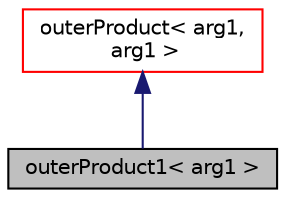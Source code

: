 digraph "outerProduct1&lt; arg1 &gt;"
{
  bgcolor="transparent";
  edge [fontname="Helvetica",fontsize="10",labelfontname="Helvetica",labelfontsize="10"];
  node [fontname="Helvetica",fontsize="10",shape=record];
  Node1 [label="outerProduct1\< arg1 \>",height=0.2,width=0.4,color="black", fillcolor="grey75", style="filled" fontcolor="black"];
  Node2 -> Node1 [dir="back",color="midnightblue",fontsize="10",style="solid",fontname="Helvetica"];
  Node2 [label="outerProduct\< arg1,\l arg1 \>",height=0.2,width=0.4,color="red",URL="$classFoam_1_1outerProduct.html"];
}
